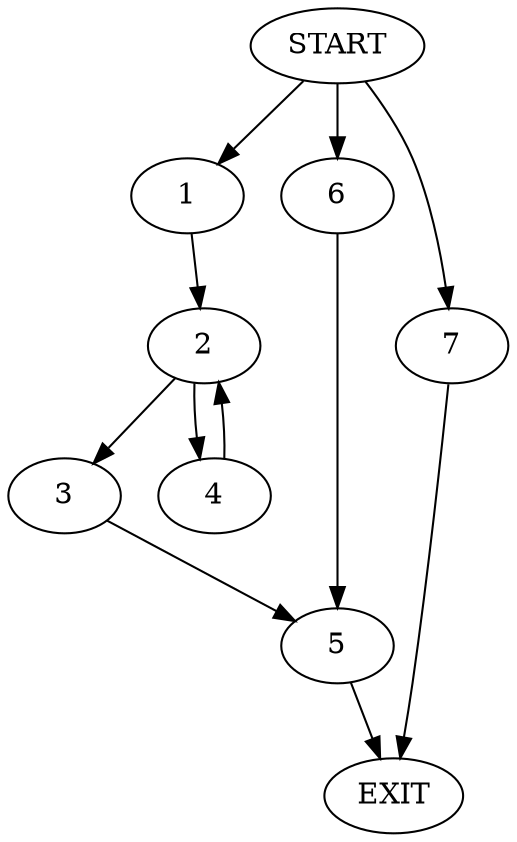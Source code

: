 digraph {
0 [label="START"]
8 [label="EXIT"]
0 -> 1
1 -> 2
2 -> 3
2 -> 4
3 -> 5
4 -> 2
5 -> 8
0 -> 6
6 -> 5
0 -> 7
7 -> 8
}
